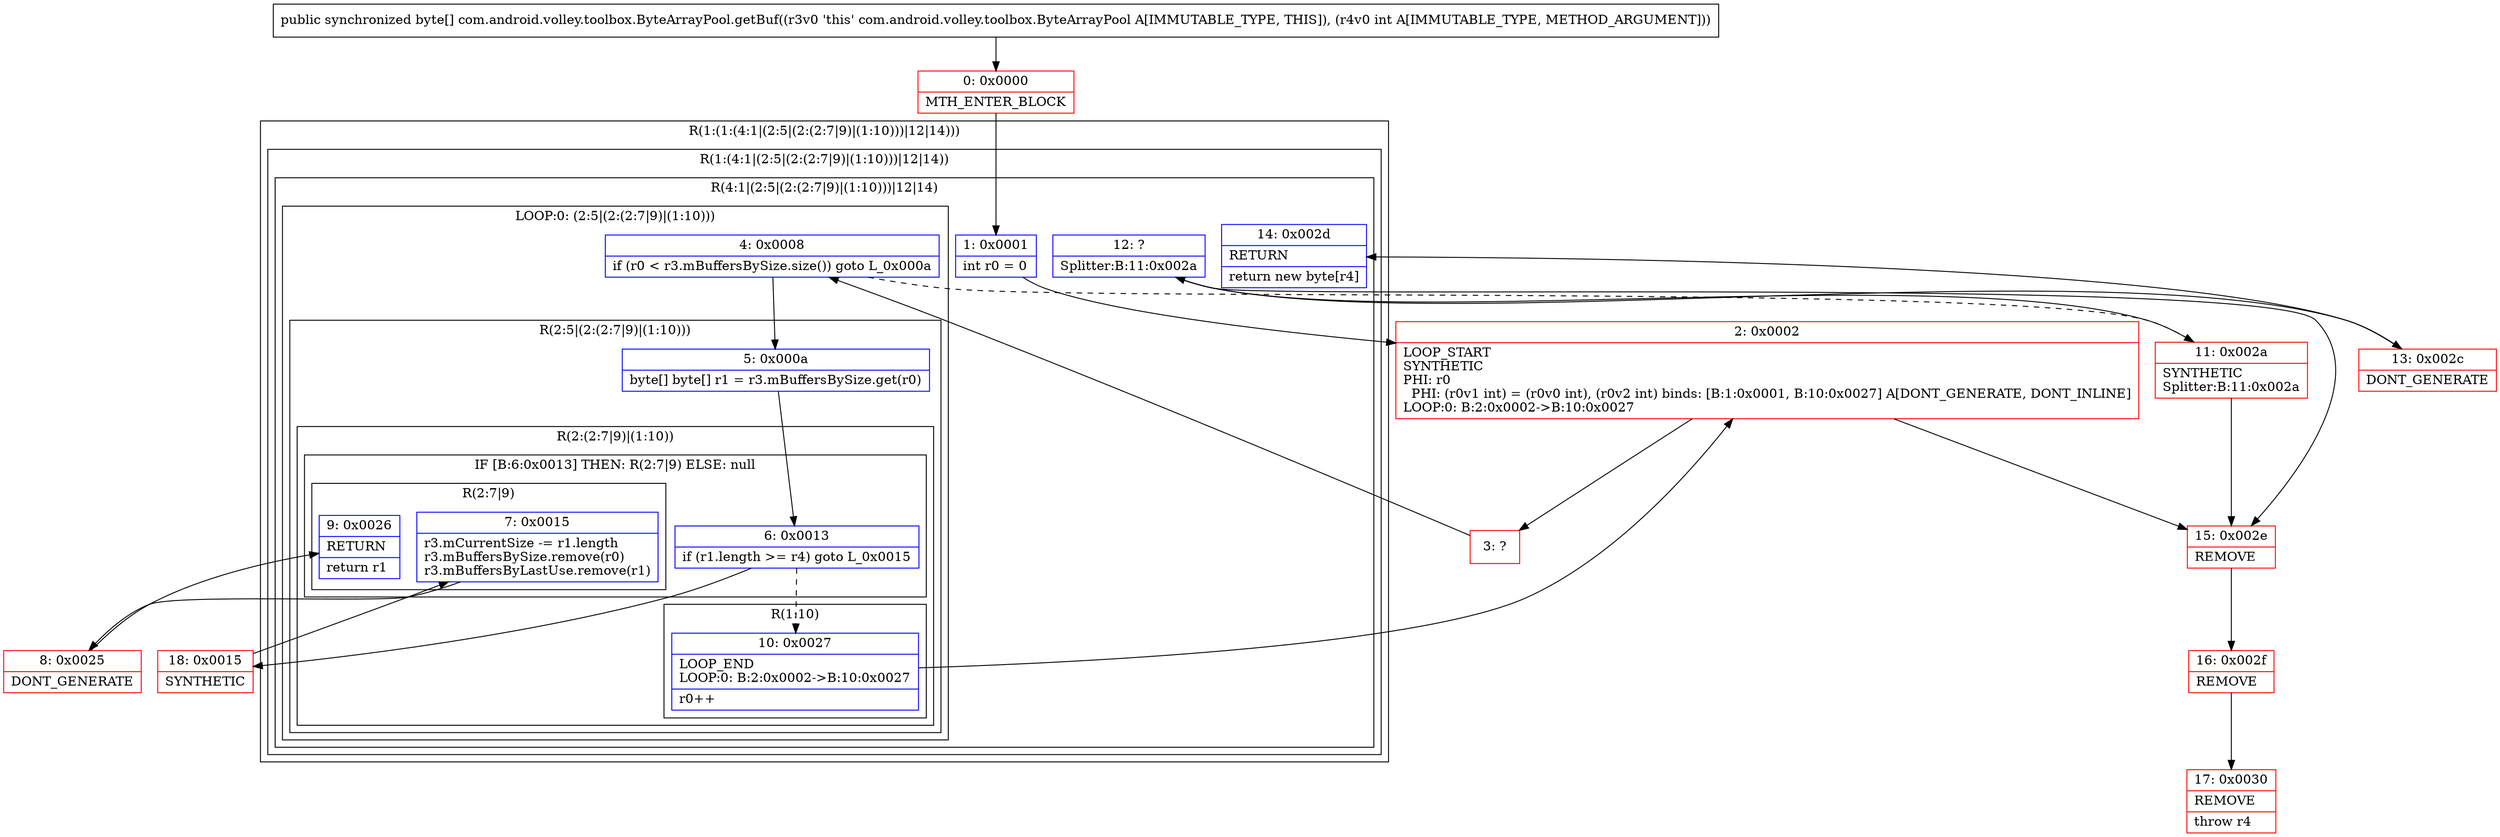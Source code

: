 digraph "CFG forcom.android.volley.toolbox.ByteArrayPool.getBuf(I)[B" {
subgraph cluster_Region_740609423 {
label = "R(1:(1:(4:1|(2:5|(2:(2:7|9)|(1:10)))|12|14)))";
node [shape=record,color=blue];
subgraph cluster_Region_1139174429 {
label = "R(1:(4:1|(2:5|(2:(2:7|9)|(1:10)))|12|14))";
node [shape=record,color=blue];
subgraph cluster_Region_1443718250 {
label = "R(4:1|(2:5|(2:(2:7|9)|(1:10)))|12|14)";
node [shape=record,color=blue];
Node_1 [shape=record,label="{1\:\ 0x0001|int r0 = 0\l}"];
subgraph cluster_LoopRegion_210770488 {
label = "LOOP:0: (2:5|(2:(2:7|9)|(1:10)))";
node [shape=record,color=blue];
Node_4 [shape=record,label="{4\:\ 0x0008|if (r0 \< r3.mBuffersBySize.size()) goto L_0x000a\l}"];
subgraph cluster_Region_1120211834 {
label = "R(2:5|(2:(2:7|9)|(1:10)))";
node [shape=record,color=blue];
Node_5 [shape=record,label="{5\:\ 0x000a|byte[] byte[] r1 = r3.mBuffersBySize.get(r0)\l}"];
subgraph cluster_Region_1193637343 {
label = "R(2:(2:7|9)|(1:10))";
node [shape=record,color=blue];
subgraph cluster_IfRegion_1939576164 {
label = "IF [B:6:0x0013] THEN: R(2:7|9) ELSE: null";
node [shape=record,color=blue];
Node_6 [shape=record,label="{6\:\ 0x0013|if (r1.length \>= r4) goto L_0x0015\l}"];
subgraph cluster_Region_2144731516 {
label = "R(2:7|9)";
node [shape=record,color=blue];
Node_7 [shape=record,label="{7\:\ 0x0015|r3.mCurrentSize \-= r1.length\lr3.mBuffersBySize.remove(r0)\lr3.mBuffersByLastUse.remove(r1)\l}"];
Node_9 [shape=record,label="{9\:\ 0x0026|RETURN\l|return r1\l}"];
}
}
subgraph cluster_Region_206003328 {
label = "R(1:10)";
node [shape=record,color=blue];
Node_10 [shape=record,label="{10\:\ 0x0027|LOOP_END\lLOOP:0: B:2:0x0002\-\>B:10:0x0027\l|r0++\l}"];
}
}
}
}
Node_12 [shape=record,label="{12\:\ ?|Splitter:B:11:0x002a\l}"];
Node_14 [shape=record,label="{14\:\ 0x002d|RETURN\l|return new byte[r4]\l}"];
}
}
}
Node_0 [shape=record,color=red,label="{0\:\ 0x0000|MTH_ENTER_BLOCK\l}"];
Node_2 [shape=record,color=red,label="{2\:\ 0x0002|LOOP_START\lSYNTHETIC\lPHI: r0 \l  PHI: (r0v1 int) = (r0v0 int), (r0v2 int) binds: [B:1:0x0001, B:10:0x0027] A[DONT_GENERATE, DONT_INLINE]\lLOOP:0: B:2:0x0002\-\>B:10:0x0027\l}"];
Node_3 [shape=record,color=red,label="{3\:\ ?}"];
Node_8 [shape=record,color=red,label="{8\:\ 0x0025|DONT_GENERATE\l}"];
Node_11 [shape=record,color=red,label="{11\:\ 0x002a|SYNTHETIC\lSplitter:B:11:0x002a\l}"];
Node_13 [shape=record,color=red,label="{13\:\ 0x002c|DONT_GENERATE\l}"];
Node_15 [shape=record,color=red,label="{15\:\ 0x002e|REMOVE\l}"];
Node_16 [shape=record,color=red,label="{16\:\ 0x002f|REMOVE\l}"];
Node_17 [shape=record,color=red,label="{17\:\ 0x0030|REMOVE\l|throw r4\l}"];
Node_18 [shape=record,color=red,label="{18\:\ 0x0015|SYNTHETIC\l}"];
MethodNode[shape=record,label="{public synchronized byte[] com.android.volley.toolbox.ByteArrayPool.getBuf((r3v0 'this' com.android.volley.toolbox.ByteArrayPool A[IMMUTABLE_TYPE, THIS]), (r4v0 int A[IMMUTABLE_TYPE, METHOD_ARGUMENT])) }"];
MethodNode -> Node_0;
Node_1 -> Node_2;
Node_4 -> Node_5;
Node_4 -> Node_11[style=dashed];
Node_5 -> Node_6;
Node_6 -> Node_10[style=dashed];
Node_6 -> Node_18;
Node_7 -> Node_8;
Node_10 -> Node_2;
Node_12 -> Node_13;
Node_12 -> Node_15;
Node_0 -> Node_1;
Node_2 -> Node_3;
Node_2 -> Node_15;
Node_3 -> Node_4;
Node_8 -> Node_9;
Node_11 -> Node_12;
Node_11 -> Node_15;
Node_13 -> Node_14;
Node_15 -> Node_16;
Node_16 -> Node_17;
Node_18 -> Node_7;
}

